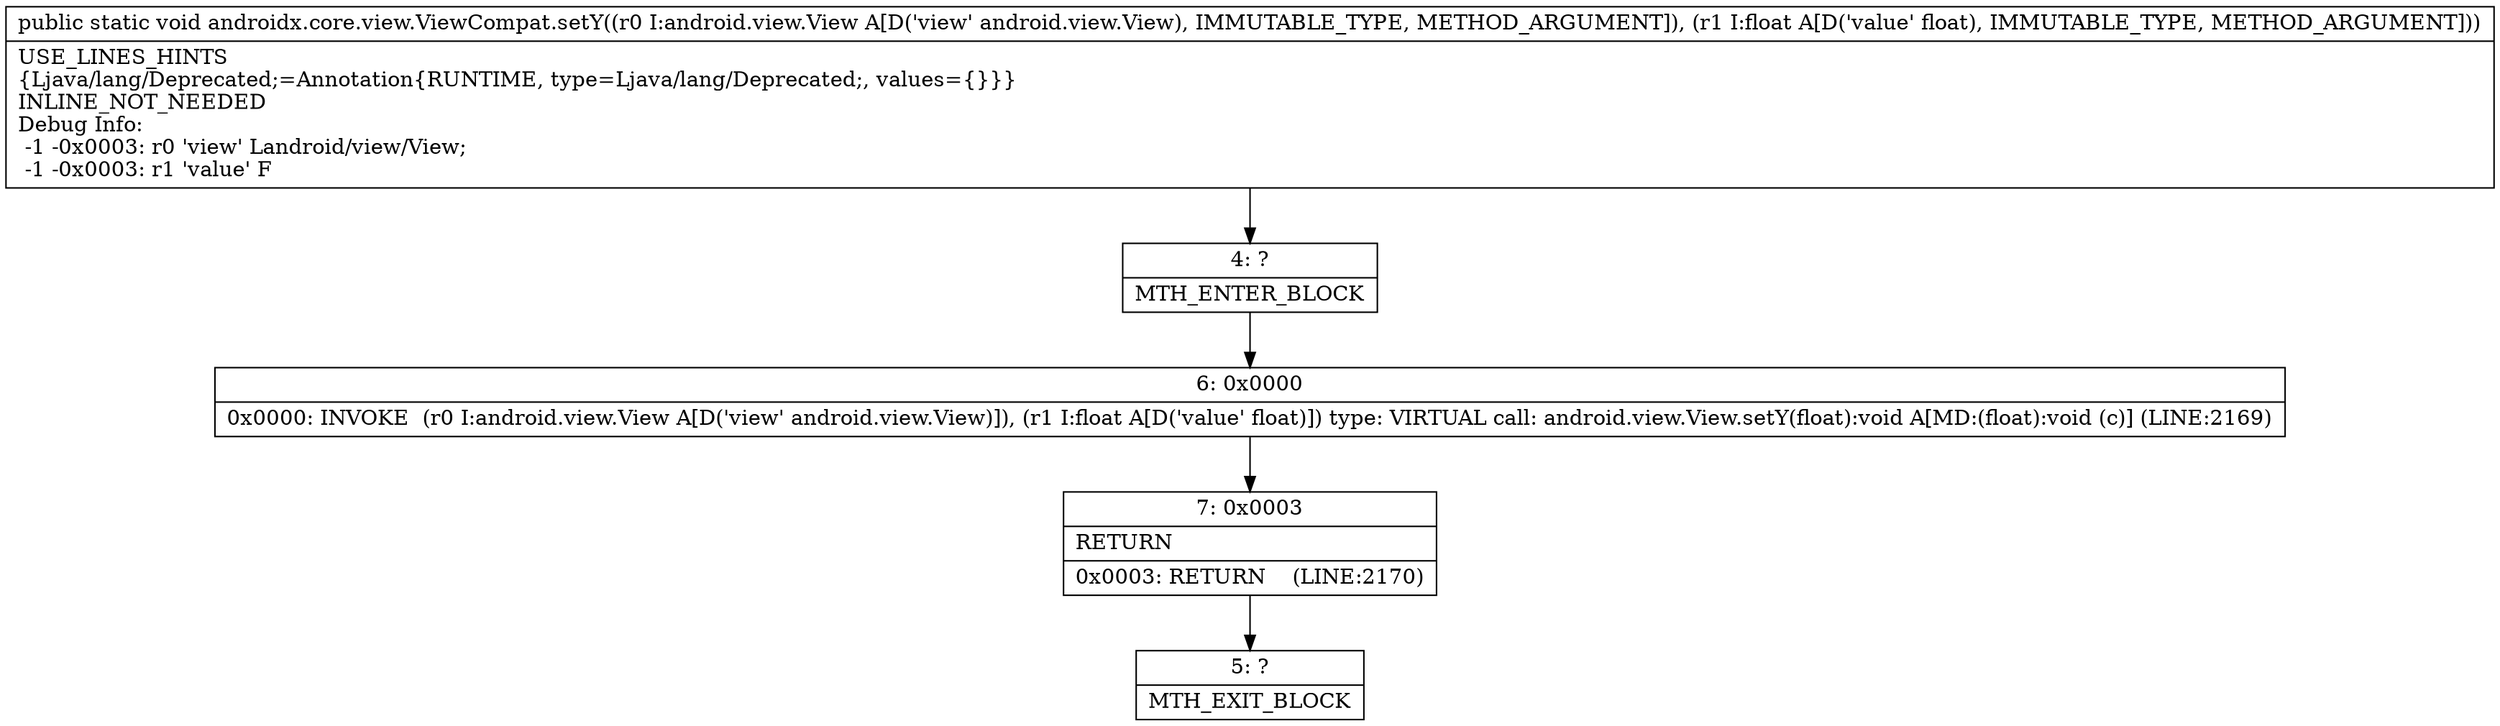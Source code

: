 digraph "CFG forandroidx.core.view.ViewCompat.setY(Landroid\/view\/View;F)V" {
Node_4 [shape=record,label="{4\:\ ?|MTH_ENTER_BLOCK\l}"];
Node_6 [shape=record,label="{6\:\ 0x0000|0x0000: INVOKE  (r0 I:android.view.View A[D('view' android.view.View)]), (r1 I:float A[D('value' float)]) type: VIRTUAL call: android.view.View.setY(float):void A[MD:(float):void (c)] (LINE:2169)\l}"];
Node_7 [shape=record,label="{7\:\ 0x0003|RETURN\l|0x0003: RETURN    (LINE:2170)\l}"];
Node_5 [shape=record,label="{5\:\ ?|MTH_EXIT_BLOCK\l}"];
MethodNode[shape=record,label="{public static void androidx.core.view.ViewCompat.setY((r0 I:android.view.View A[D('view' android.view.View), IMMUTABLE_TYPE, METHOD_ARGUMENT]), (r1 I:float A[D('value' float), IMMUTABLE_TYPE, METHOD_ARGUMENT]))  | USE_LINES_HINTS\l\{Ljava\/lang\/Deprecated;=Annotation\{RUNTIME, type=Ljava\/lang\/Deprecated;, values=\{\}\}\}\lINLINE_NOT_NEEDED\lDebug Info:\l  \-1 \-0x0003: r0 'view' Landroid\/view\/View;\l  \-1 \-0x0003: r1 'value' F\l}"];
MethodNode -> Node_4;Node_4 -> Node_6;
Node_6 -> Node_7;
Node_7 -> Node_5;
}

